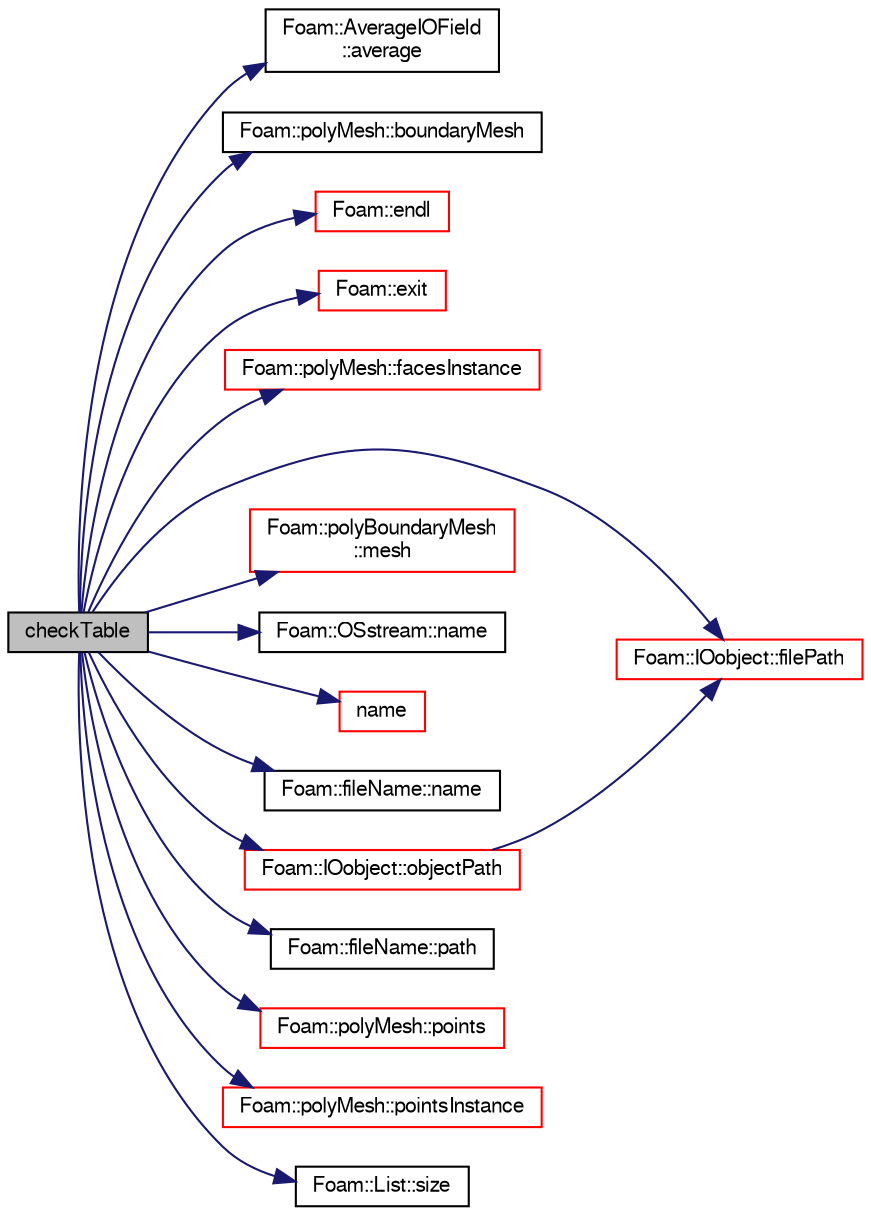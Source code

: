 digraph "checkTable"
{
  bgcolor="transparent";
  edge [fontname="FreeSans",fontsize="10",labelfontname="FreeSans",labelfontsize="10"];
  node [fontname="FreeSans",fontsize="10",shape=record];
  rankdir="LR";
  Node443 [label="checkTable",height=0.2,width=0.4,color="black", fillcolor="grey75", style="filled", fontcolor="black"];
  Node443 -> Node444 [color="midnightblue",fontsize="10",style="solid",fontname="FreeSans"];
  Node444 [label="Foam::AverageIOField\l::average",height=0.2,width=0.4,color="black",URL="$a22278.html#a9a6f944928285687d95c4dc286d2faed"];
  Node443 -> Node445 [color="midnightblue",fontsize="10",style="solid",fontname="FreeSans"];
  Node445 [label="Foam::polyMesh::boundaryMesh",height=0.2,width=0.4,color="black",URL="$a27410.html#a9f2b68c134340291eda6197f47f25484",tooltip="Return boundary mesh. "];
  Node443 -> Node446 [color="midnightblue",fontsize="10",style="solid",fontname="FreeSans"];
  Node446 [label="Foam::endl",height=0.2,width=0.4,color="red",URL="$a21124.html#a2db8fe02a0d3909e9351bb4275b23ce4",tooltip="Add newline and flush stream. "];
  Node443 -> Node448 [color="midnightblue",fontsize="10",style="solid",fontname="FreeSans"];
  Node448 [label="Foam::exit",height=0.2,width=0.4,color="red",URL="$a21124.html#a06ca7250d8e89caf05243ec094843642"];
  Node443 -> Node493 [color="midnightblue",fontsize="10",style="solid",fontname="FreeSans"];
  Node493 [label="Foam::polyMesh::facesInstance",height=0.2,width=0.4,color="red",URL="$a27410.html#a10996bb0856e3630cd8cfb5a803e00fa",tooltip="Return the current instance directory for faces. "];
  Node443 -> Node495 [color="midnightblue",fontsize="10",style="solid",fontname="FreeSans"];
  Node495 [label="Foam::IOobject::filePath",height=0.2,width=0.4,color="red",URL="$a26142.html#a698f54dd16f5ec2931aeff16fd4878c8",tooltip="Return complete path + object name if the file exists. "];
  Node443 -> Node508 [color="midnightblue",fontsize="10",style="solid",fontname="FreeSans"];
  Node508 [label="Foam::polyBoundaryMesh\l::mesh",height=0.2,width=0.4,color="red",URL="$a27402.html#ae78c91f8ff731c07ccc4351d9fe861ba",tooltip="Return the mesh reference. "];
  Node443 -> Node626 [color="midnightblue",fontsize="10",style="solid",fontname="FreeSans"];
  Node626 [label="Foam::OSstream::name",height=0.2,width=0.4,color="black",URL="$a26290.html#a41b2d01e5fd6e1bc71a895d8b8a86308",tooltip="Return the name of the stream. "];
  Node443 -> Node623 [color="midnightblue",fontsize="10",style="solid",fontname="FreeSans"];
  Node623 [label="name",height=0.2,width=0.4,color="red",URL="$a12539.html#a82e193fb66ae8aade6c98ed7ff994906",tooltip="Return a string representation of a Scalar. "];
  Node443 -> Node627 [color="midnightblue",fontsize="10",style="solid",fontname="FreeSans"];
  Node627 [label="Foam::fileName::name",height=0.2,width=0.4,color="black",URL="$a28234.html#a433b30fb3a93b9b4d07204699a319ca5",tooltip="Return file name (part beyond last /) "];
  Node443 -> Node628 [color="midnightblue",fontsize="10",style="solid",fontname="FreeSans"];
  Node628 [label="Foam::IOobject::objectPath",height=0.2,width=0.4,color="red",URL="$a26142.html#a3a7ece5c1251c6be1f7812d4dba5fb7a",tooltip="Return complete path + object name. "];
  Node628 -> Node495 [color="midnightblue",fontsize="10",style="solid",fontname="FreeSans"];
  Node443 -> Node622 [color="midnightblue",fontsize="10",style="solid",fontname="FreeSans"];
  Node622 [label="Foam::fileName::path",height=0.2,width=0.4,color="black",URL="$a28234.html#abe7b9078c8e7356c6131b70a8f729372",tooltip="Return directory path name (part before last /) "];
  Node443 -> Node841 [color="midnightblue",fontsize="10",style="solid",fontname="FreeSans"];
  Node841 [label="Foam::polyMesh::points",height=0.2,width=0.4,color="red",URL="$a27410.html#ac44123fc1265297c41a43c3b62fdb4c2",tooltip="Return raw points. "];
  Node443 -> Node665 [color="midnightblue",fontsize="10",style="solid",fontname="FreeSans"];
  Node665 [label="Foam::polyMesh::pointsInstance",height=0.2,width=0.4,color="red",URL="$a27410.html#a7df95c7a47b76ed22343bc466e73aac5",tooltip="Return the current instance directory for points. "];
  Node443 -> Node520 [color="midnightblue",fontsize="10",style="solid",fontname="FreeSans"];
  Node520 [label="Foam::List::size",height=0.2,width=0.4,color="black",URL="$a25694.html#a8a5f6fa29bd4b500caf186f60245b384",tooltip="Override size to be inconsistent with allocated storage. "];
}
